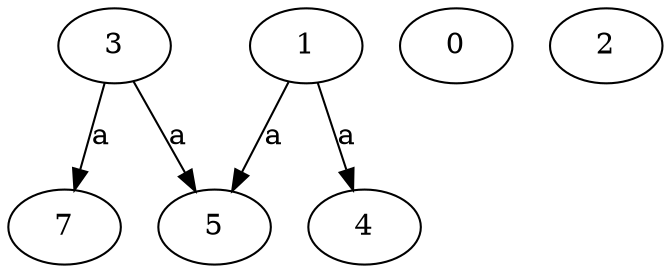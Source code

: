 strict digraph  {
3;
0;
1;
4;
2;
5;
7;
3 -> 5  [label=a];
3 -> 7  [label=a];
1 -> 4  [label=a];
1 -> 5  [label=a];
}
